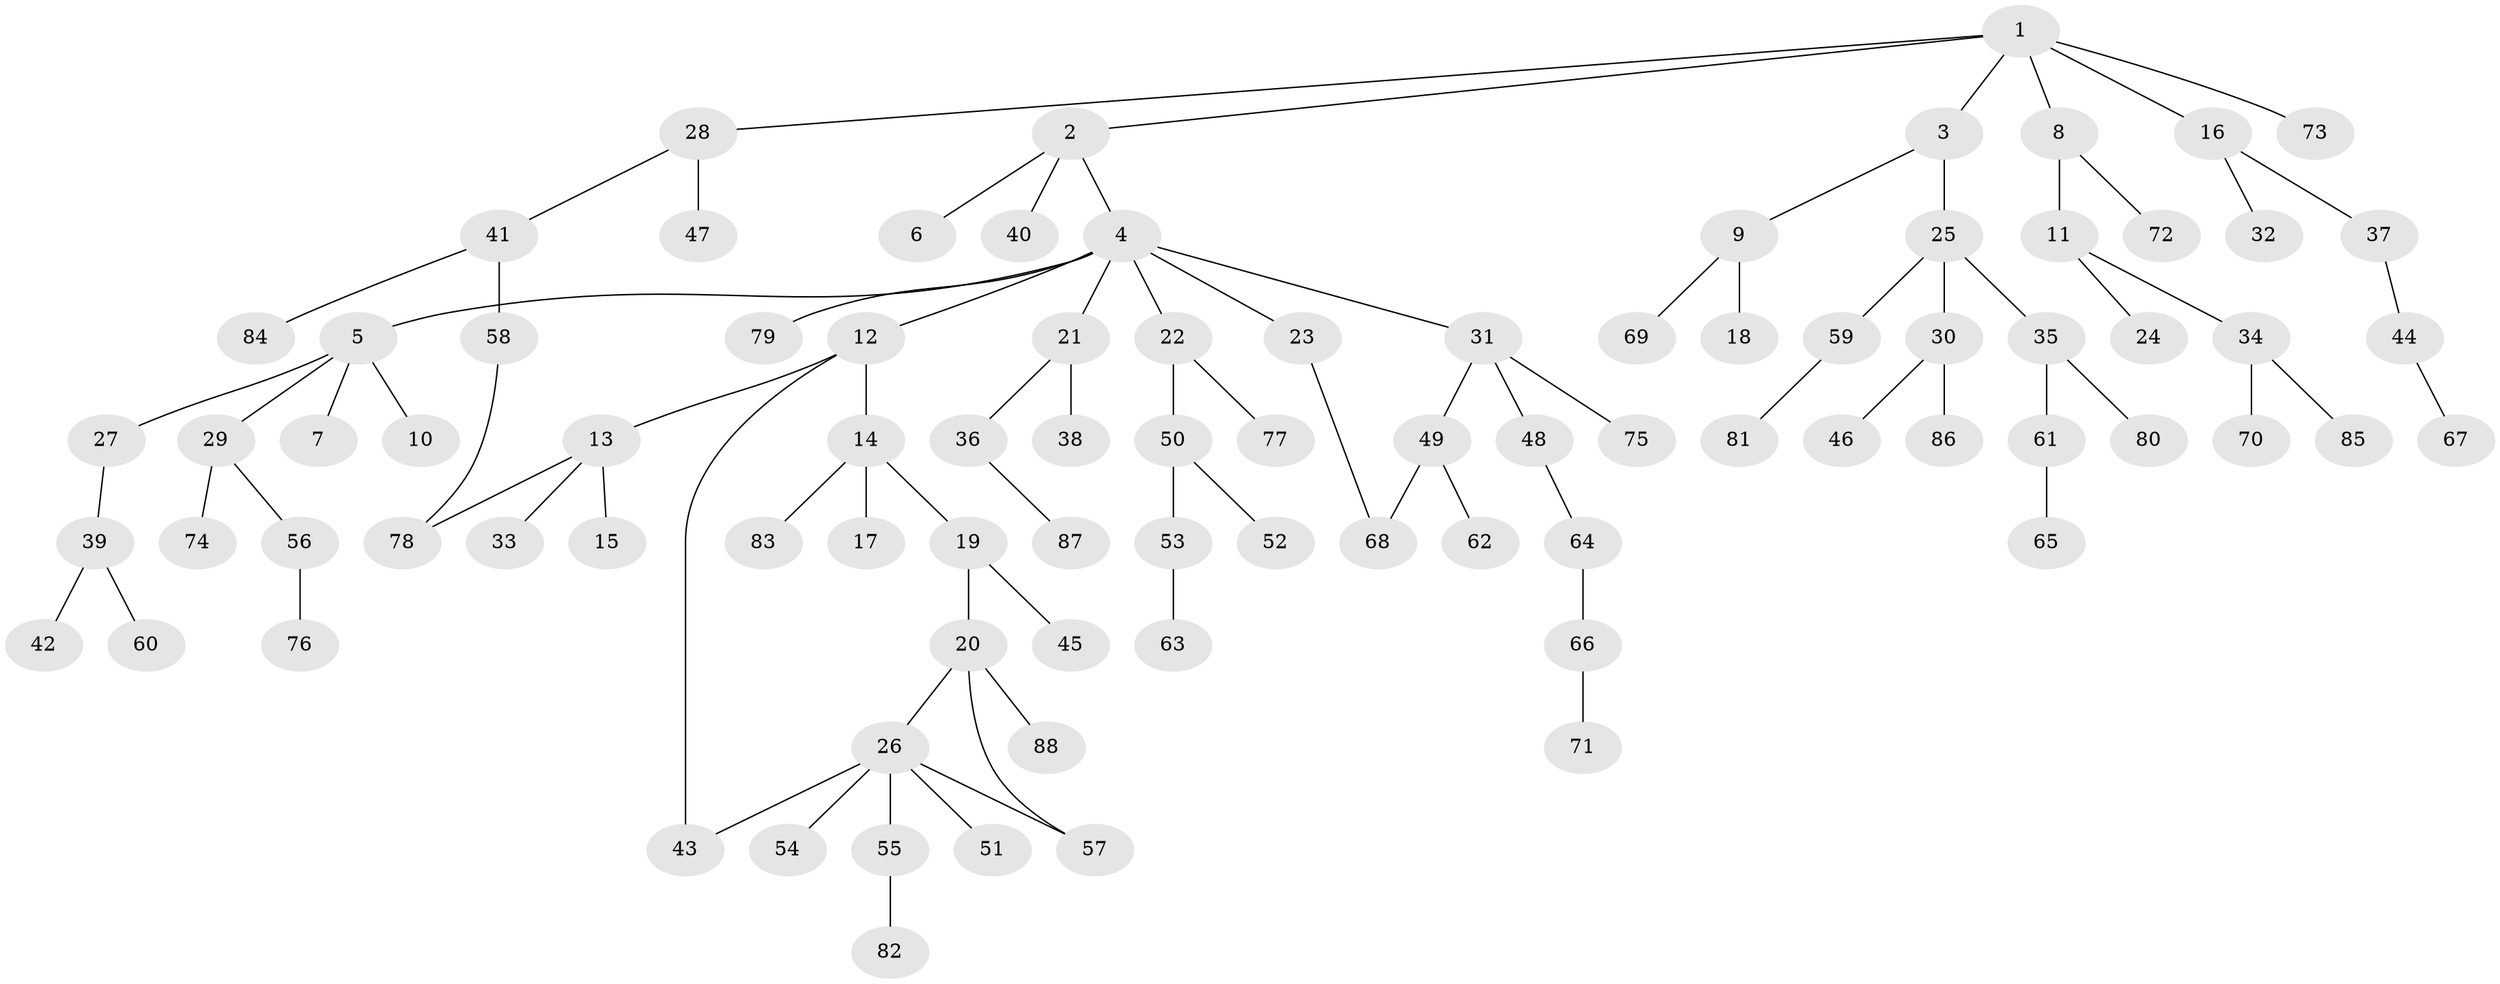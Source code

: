 // coarse degree distribution, {7: 0.03333333333333333, 3: 0.11666666666666667, 5: 0.03333333333333333, 9: 0.016666666666666666, 4: 0.03333333333333333, 1: 0.5666666666666667, 2: 0.18333333333333332, 6: 0.016666666666666666}
// Generated by graph-tools (version 1.1) at 2025/23/03/03/25 07:23:34]
// undirected, 88 vertices, 91 edges
graph export_dot {
graph [start="1"]
  node [color=gray90,style=filled];
  1;
  2;
  3;
  4;
  5;
  6;
  7;
  8;
  9;
  10;
  11;
  12;
  13;
  14;
  15;
  16;
  17;
  18;
  19;
  20;
  21;
  22;
  23;
  24;
  25;
  26;
  27;
  28;
  29;
  30;
  31;
  32;
  33;
  34;
  35;
  36;
  37;
  38;
  39;
  40;
  41;
  42;
  43;
  44;
  45;
  46;
  47;
  48;
  49;
  50;
  51;
  52;
  53;
  54;
  55;
  56;
  57;
  58;
  59;
  60;
  61;
  62;
  63;
  64;
  65;
  66;
  67;
  68;
  69;
  70;
  71;
  72;
  73;
  74;
  75;
  76;
  77;
  78;
  79;
  80;
  81;
  82;
  83;
  84;
  85;
  86;
  87;
  88;
  1 -- 2;
  1 -- 3;
  1 -- 8;
  1 -- 16;
  1 -- 28;
  1 -- 73;
  2 -- 4;
  2 -- 6;
  2 -- 40;
  3 -- 9;
  3 -- 25;
  4 -- 5;
  4 -- 12;
  4 -- 21;
  4 -- 22;
  4 -- 23;
  4 -- 31;
  4 -- 79;
  5 -- 7;
  5 -- 10;
  5 -- 27;
  5 -- 29;
  8 -- 11;
  8 -- 72;
  9 -- 18;
  9 -- 69;
  11 -- 24;
  11 -- 34;
  12 -- 13;
  12 -- 14;
  12 -- 43;
  13 -- 15;
  13 -- 33;
  13 -- 78;
  14 -- 17;
  14 -- 19;
  14 -- 83;
  16 -- 32;
  16 -- 37;
  19 -- 20;
  19 -- 45;
  20 -- 26;
  20 -- 57;
  20 -- 88;
  21 -- 36;
  21 -- 38;
  22 -- 50;
  22 -- 77;
  23 -- 68;
  25 -- 30;
  25 -- 35;
  25 -- 59;
  26 -- 51;
  26 -- 54;
  26 -- 55;
  26 -- 57;
  26 -- 43;
  27 -- 39;
  28 -- 41;
  28 -- 47;
  29 -- 56;
  29 -- 74;
  30 -- 46;
  30 -- 86;
  31 -- 48;
  31 -- 49;
  31 -- 75;
  34 -- 70;
  34 -- 85;
  35 -- 61;
  35 -- 80;
  36 -- 87;
  37 -- 44;
  39 -- 42;
  39 -- 60;
  41 -- 58;
  41 -- 84;
  44 -- 67;
  48 -- 64;
  49 -- 62;
  49 -- 68;
  50 -- 52;
  50 -- 53;
  53 -- 63;
  55 -- 82;
  56 -- 76;
  58 -- 78;
  59 -- 81;
  61 -- 65;
  64 -- 66;
  66 -- 71;
}
